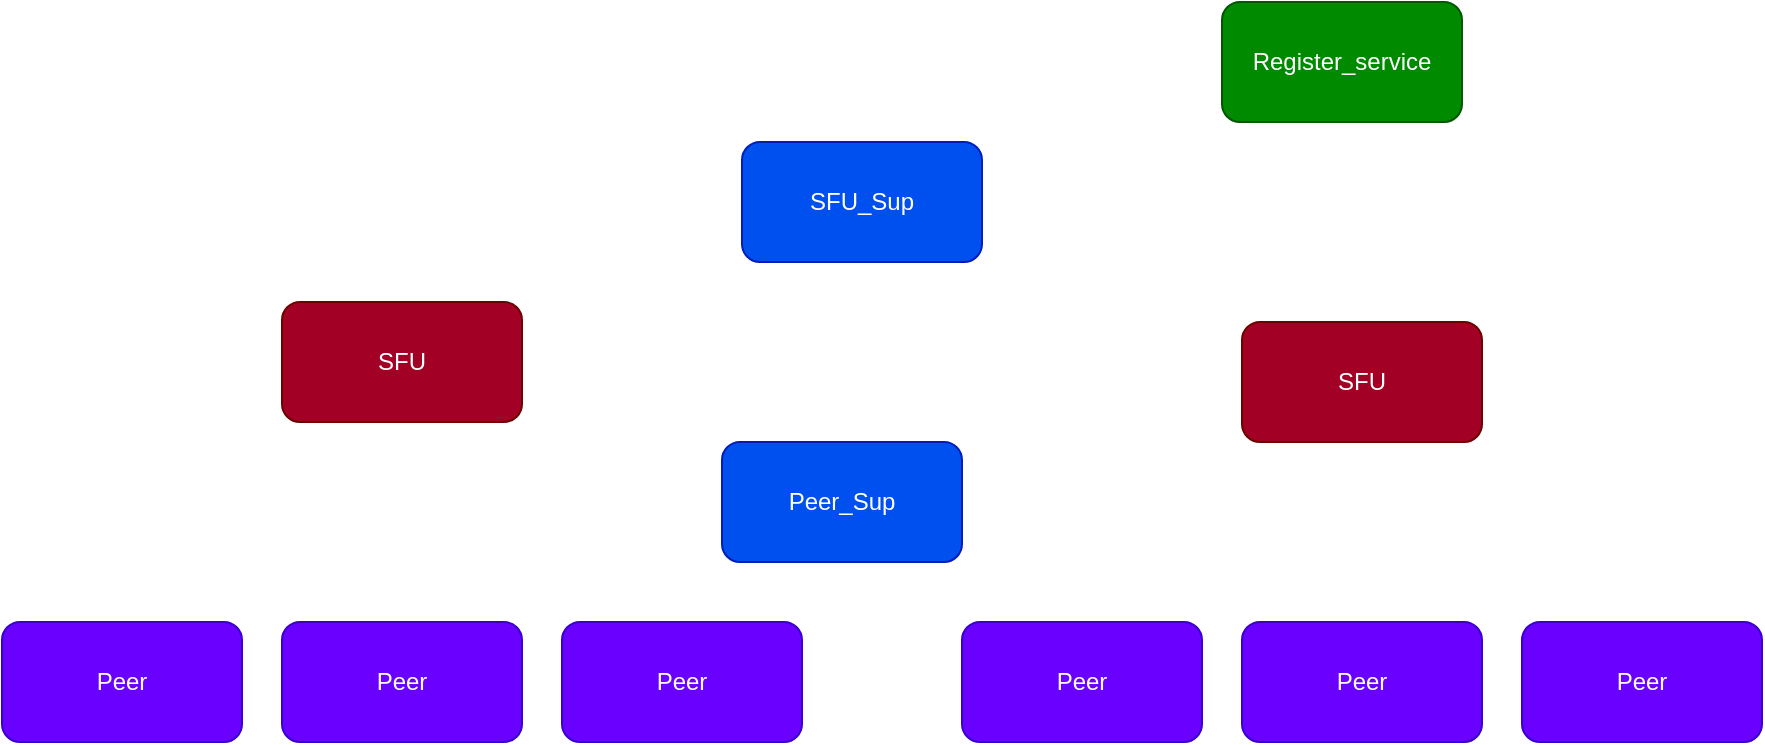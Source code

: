 <mxfile>
    <diagram id="bdQtkaOk1CpOSsuhfdta" name="Page-1">
        <mxGraphModel dx="1051" dy="584" grid="1" gridSize="10" guides="1" tooltips="1" connect="1" arrows="1" fold="1" page="1" pageScale="1" pageWidth="827" pageHeight="1169" math="0" shadow="0">
            <root>
                <mxCell id="0"/>
                <mxCell id="1" parent="0"/>
                <mxCell id="2" value="SFU" style="rounded=1;whiteSpace=wrap;html=1;fillColor=#a20025;fontColor=#ffffff;strokeColor=#6F0000;" parent="1" vertex="1">
                    <mxGeometry x="250" y="250" width="120" height="60" as="geometry"/>
                </mxCell>
                <mxCell id="3" value="Peer" style="rounded=1;whiteSpace=wrap;html=1;fillColor=#6a00ff;fontColor=#ffffff;strokeColor=#3700CC;" parent="1" vertex="1">
                    <mxGeometry x="110" y="410" width="120" height="60" as="geometry"/>
                </mxCell>
                <mxCell id="5" value="Peer" style="rounded=1;whiteSpace=wrap;html=1;fillColor=#6a00ff;fontColor=#ffffff;strokeColor=#3700CC;" parent="1" vertex="1">
                    <mxGeometry x="250" y="410" width="120" height="60" as="geometry"/>
                </mxCell>
                <mxCell id="7" value="Peer" style="rounded=1;whiteSpace=wrap;html=1;fillColor=#6a00ff;fontColor=#ffffff;strokeColor=#3700CC;" parent="1" vertex="1">
                    <mxGeometry x="390" y="410" width="120" height="60" as="geometry"/>
                </mxCell>
                <mxCell id="9" value="SFU" style="rounded=1;whiteSpace=wrap;html=1;fillColor=#a20025;fontColor=#ffffff;strokeColor=#6F0000;" parent="1" vertex="1">
                    <mxGeometry x="730" y="260" width="120" height="60" as="geometry"/>
                </mxCell>
                <mxCell id="10" value="Peer" style="rounded=1;whiteSpace=wrap;html=1;fillColor=#6a00ff;fontColor=#ffffff;strokeColor=#3700CC;" parent="1" vertex="1">
                    <mxGeometry x="590" y="410" width="120" height="60" as="geometry"/>
                </mxCell>
                <mxCell id="12" value="Peer" style="rounded=1;whiteSpace=wrap;html=1;fillColor=#6a00ff;fontColor=#ffffff;strokeColor=#3700CC;" parent="1" vertex="1">
                    <mxGeometry x="730" y="410" width="120" height="60" as="geometry"/>
                </mxCell>
                <mxCell id="14" value="Peer" style="rounded=1;whiteSpace=wrap;html=1;fillColor=#6a00ff;fontColor=#ffffff;strokeColor=#3700CC;" parent="1" vertex="1">
                    <mxGeometry x="870" y="410" width="120" height="60" as="geometry"/>
                </mxCell>
                <mxCell id="17" value="Register_service" style="rounded=1;whiteSpace=wrap;html=1;fillColor=#008a00;fontColor=#ffffff;strokeColor=#005700;" parent="1" vertex="1">
                    <mxGeometry x="720" y="100" width="120" height="60" as="geometry"/>
                </mxCell>
                <mxCell id="21" value="SFU_Sup" style="rounded=1;whiteSpace=wrap;html=1;fillColor=#0050ef;fontColor=#ffffff;strokeColor=#001DBC;" parent="1" vertex="1">
                    <mxGeometry x="480" y="170" width="120" height="60" as="geometry"/>
                </mxCell>
                <mxCell id="22" value="Peer_Sup" style="rounded=1;whiteSpace=wrap;html=1;fillColor=#0050ef;fontColor=#ffffff;strokeColor=#001DBC;" parent="1" vertex="1">
                    <mxGeometry x="470" y="320" width="120" height="60" as="geometry"/>
                </mxCell>
            </root>
        </mxGraphModel>
    </diagram>
</mxfile>